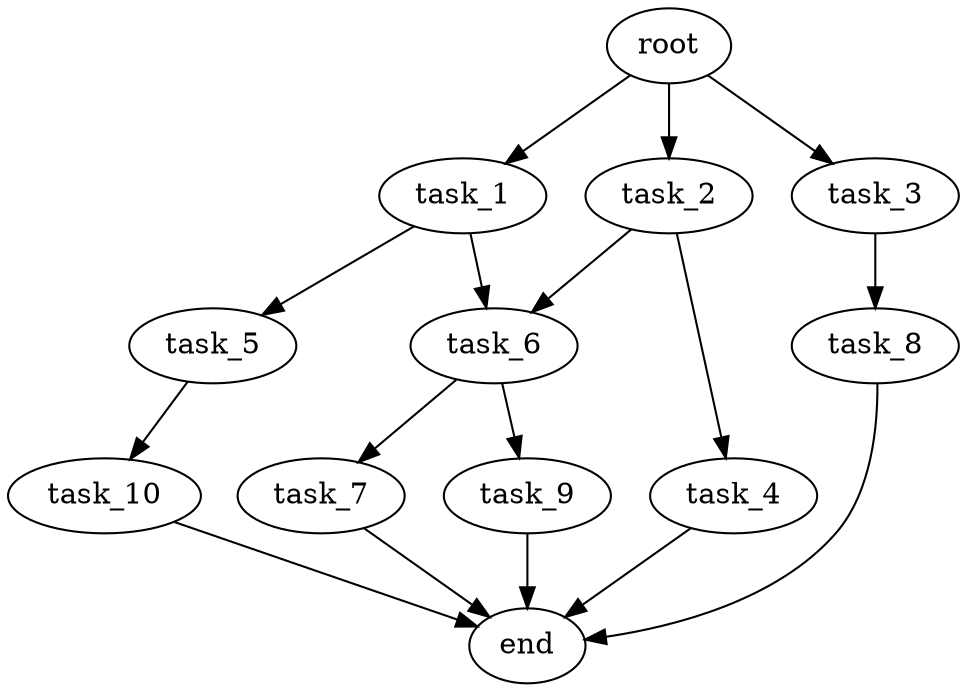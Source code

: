 digraph G {
  root [size="0.000000e+00"];
  task_1 [size="5.779607e+09"];
  task_2 [size="2.128175e+09"];
  task_3 [size="6.567706e+09"];
  task_4 [size="2.243224e+09"];
  task_5 [size="1.083076e+09"];
  task_6 [size="8.453889e+09"];
  task_7 [size="3.676243e+09"];
  task_8 [size="7.626294e+09"];
  task_9 [size="5.741426e+09"];
  task_10 [size="8.072406e+09"];
  end [size="0.000000e+00"];

  root -> task_1 [size="1.000000e-12"];
  root -> task_2 [size="1.000000e-12"];
  root -> task_3 [size="1.000000e-12"];
  task_1 -> task_5 [size="1.083076e+08"];
  task_1 -> task_6 [size="4.226944e+08"];
  task_2 -> task_4 [size="2.243224e+08"];
  task_2 -> task_6 [size="4.226944e+08"];
  task_3 -> task_8 [size="7.626294e+08"];
  task_4 -> end [size="1.000000e-12"];
  task_5 -> task_10 [size="8.072406e+08"];
  task_6 -> task_7 [size="3.676243e+08"];
  task_6 -> task_9 [size="5.741426e+08"];
  task_7 -> end [size="1.000000e-12"];
  task_8 -> end [size="1.000000e-12"];
  task_9 -> end [size="1.000000e-12"];
  task_10 -> end [size="1.000000e-12"];
}
